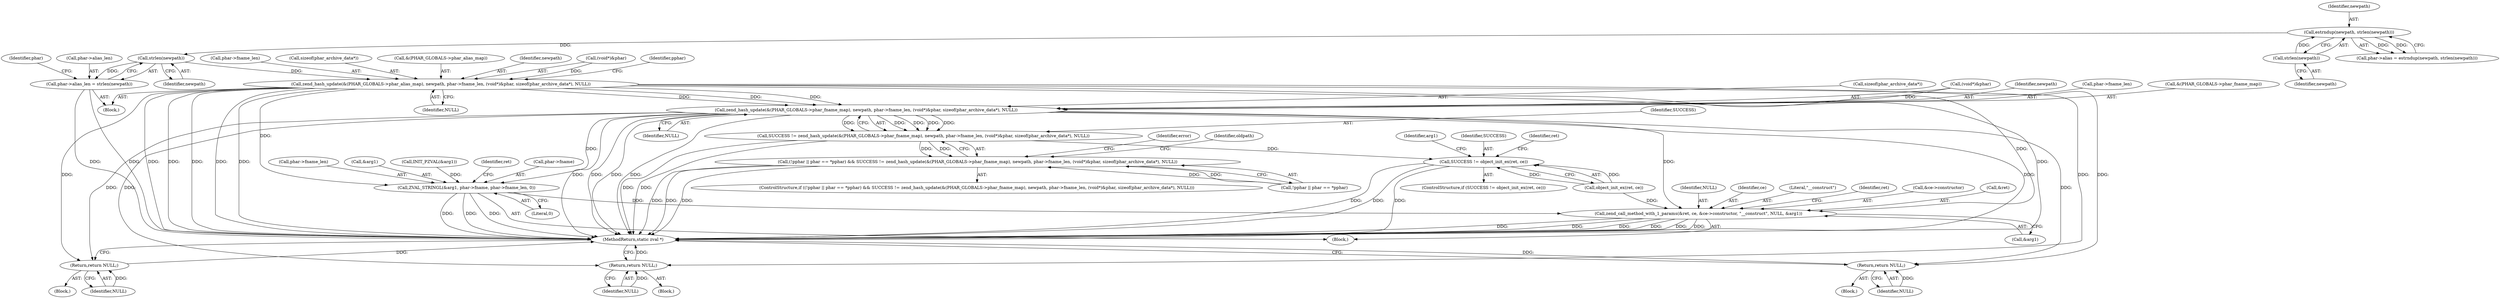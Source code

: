 digraph "0_php_b2cf3f064b8f5efef89bb084521b61318c71781b@API" {
"1000550" [label="(Call,strlen(newpath))"];
"1000542" [label="(Call,estrndup(newpath, strlen(newpath)))"];
"1000544" [label="(Call,strlen(newpath))"];
"1000546" [label="(Call,phar->alias_len = strlen(newpath))"];
"1000557" [label="(Call,zend_hash_update(&(PHAR_GLOBALS->phar_alias_map), newpath, phar->fname_len, (void*)&phar, sizeof(phar_archive_data*), NULL))"];
"1000601" [label="(Call,zend_hash_update(&(PHAR_GLOBALS->phar_fname_map), newpath, phar->fname_len, (void*)&phar, sizeof(phar_archive_data*), NULL))"];
"1000599" [label="(Call,SUCCESS != zend_hash_update(&(PHAR_GLOBALS->phar_fname_map), newpath, phar->fname_len, (void*)&phar, sizeof(phar_archive_data*), NULL))"];
"1000591" [label="(Call,(!pphar || phar == *pphar) && SUCCESS != zend_hash_update(&(PHAR_GLOBALS->phar_fname_map), newpath, phar->fname_len, (void*)&phar, sizeof(phar_archive_data*), NULL))"];
"1000649" [label="(Call,SUCCESS != object_init_ex(ret, ce))"];
"1000620" [label="(Return,return NULL;)"];
"1000629" [label="(Return,return NULL;)"];
"1000657" [label="(Return,return NULL;)"];
"1000662" [label="(Call,ZVAL_STRINGL(&arg1, phar->fname, phar->fname_len, 0))"];
"1000672" [label="(Call,zend_call_method_with_1_params(&ret, ce, &ce->constructor, \"__construct\", NULL, &arg1))"];
"1000654" [label="(Block,)"];
"1000547" [label="(Call,phar->alias_len)"];
"1000591" [label="(Call,(!pphar || phar == *pphar) && SUCCESS != zend_hash_update(&(PHAR_GLOBALS->phar_fname_map), newpath, phar->fname_len, (void*)&phar, sizeof(phar_archive_data*), NULL))"];
"1000543" [label="(Identifier,newpath)"];
"1000601" [label="(Call,zend_hash_update(&(PHAR_GLOBALS->phar_fname_map), newpath, phar->fname_len, (void*)&phar, sizeof(phar_archive_data*), NULL))"];
"1000648" [label="(ControlStructure,if (SUCCESS != object_init_ex(ret, ce)))"];
"1000674" [label="(Identifier,ret)"];
"1000545" [label="(Identifier,newpath)"];
"1000682" [label="(Call,&arg1)"];
"1000617" [label="(Block,)"];
"1000630" [label="(Identifier,NULL)"];
"1000570" [label="(Call,sizeof(phar_archive_data*))"];
"1000676" [label="(Call,&ce->constructor)"];
"1000673" [label="(Call,&ret)"];
"1000623" [label="(Identifier,error)"];
"1000665" [label="(Call,phar->fname)"];
"1000681" [label="(Identifier,NULL)"];
"1000662" [label="(Call,ZVAL_STRINGL(&arg1, phar->fname, phar->fname_len, 0))"];
"1000599" [label="(Call,SUCCESS != zend_hash_update(&(PHAR_GLOBALS->phar_fname_map), newpath, phar->fname_len, (void*)&phar, sizeof(phar_archive_data*), NULL))"];
"1000614" [label="(Call,sizeof(phar_archive_data*))"];
"1000610" [label="(Call,(void*)&phar)"];
"1000558" [label="(Call,&(PHAR_GLOBALS->phar_alias_map))"];
"1000657" [label="(Return,return NULL;)"];
"1000616" [label="(Identifier,NULL)"];
"1000562" [label="(Identifier,newpath)"];
"1000566" [label="(Call,(void*)&phar)"];
"1000606" [label="(Identifier,newpath)"];
"1000607" [label="(Call,phar->fname_len)"];
"1000542" [label="(Call,estrndup(newpath, strlen(newpath)))"];
"1000675" [label="(Identifier,ce)"];
"1000537" [label="(Block,)"];
"1000621" [label="(Identifier,NULL)"];
"1000551" [label="(Identifier,newpath)"];
"1000651" [label="(Call,object_init_ex(ret, ce))"];
"1000671" [label="(Literal,0)"];
"1000672" [label="(Call,zend_call_method_with_1_params(&ret, ce, &ce->constructor, \"__construct\", NULL, &arg1))"];
"1000554" [label="(Identifier,phar)"];
"1000649" [label="(Call,SUCCESS != object_init_ex(ret, ce))"];
"1000572" [label="(Identifier,NULL)"];
"1000620" [label="(Return,return NULL;)"];
"1000619" [label="(Identifier,oldpath)"];
"1000624" [label="(Block,)"];
"1000602" [label="(Call,&(PHAR_GLOBALS->phar_fname_map))"];
"1000680" [label="(Literal,\"__construct\")"];
"1000656" [label="(Identifier,ret)"];
"1000592" [label="(Call,!pphar || phar == *pphar)"];
"1000668" [label="(Call,phar->fname_len)"];
"1000538" [label="(Call,phar->alias = estrndup(newpath, strlen(newpath)))"];
"1000594" [label="(Identifier,pphar)"];
"1000685" [label="(Identifier,ret)"];
"1000661" [label="(Identifier,arg1)"];
"1000600" [label="(Identifier,SUCCESS)"];
"1000550" [label="(Call,strlen(newpath))"];
"1000546" [label="(Call,phar->alias_len = strlen(newpath))"];
"1000563" [label="(Call,phar->fname_len)"];
"1000106" [label="(Block,)"];
"1000590" [label="(ControlStructure,if ((!pphar || phar == *pphar) && SUCCESS != zend_hash_update(&(PHAR_GLOBALS->phar_fname_map), newpath, phar->fname_len, (void*)&phar, sizeof(phar_archive_data*), NULL)))"];
"1000650" [label="(Identifier,SUCCESS)"];
"1000629" [label="(Return,return NULL;)"];
"1000544" [label="(Call,strlen(newpath))"];
"1000658" [label="(Identifier,NULL)"];
"1000663" [label="(Call,&arg1)"];
"1000686" [label="(MethodReturn,static zval *)"];
"1000557" [label="(Call,zend_hash_update(&(PHAR_GLOBALS->phar_alias_map), newpath, phar->fname_len, (void*)&phar, sizeof(phar_archive_data*), NULL))"];
"1000659" [label="(Call,INIT_PZVAL(&arg1))"];
"1000550" -> "1000546"  [label="AST: "];
"1000550" -> "1000551"  [label="CFG: "];
"1000551" -> "1000550"  [label="AST: "];
"1000546" -> "1000550"  [label="CFG: "];
"1000550" -> "1000546"  [label="DDG: "];
"1000542" -> "1000550"  [label="DDG: "];
"1000550" -> "1000557"  [label="DDG: "];
"1000542" -> "1000538"  [label="AST: "];
"1000542" -> "1000544"  [label="CFG: "];
"1000543" -> "1000542"  [label="AST: "];
"1000544" -> "1000542"  [label="AST: "];
"1000538" -> "1000542"  [label="CFG: "];
"1000542" -> "1000538"  [label="DDG: "];
"1000542" -> "1000538"  [label="DDG: "];
"1000544" -> "1000542"  [label="DDG: "];
"1000544" -> "1000545"  [label="CFG: "];
"1000545" -> "1000544"  [label="AST: "];
"1000546" -> "1000537"  [label="AST: "];
"1000547" -> "1000546"  [label="AST: "];
"1000554" -> "1000546"  [label="CFG: "];
"1000546" -> "1000686"  [label="DDG: "];
"1000546" -> "1000686"  [label="DDG: "];
"1000557" -> "1000537"  [label="AST: "];
"1000557" -> "1000572"  [label="CFG: "];
"1000558" -> "1000557"  [label="AST: "];
"1000562" -> "1000557"  [label="AST: "];
"1000563" -> "1000557"  [label="AST: "];
"1000566" -> "1000557"  [label="AST: "];
"1000570" -> "1000557"  [label="AST: "];
"1000572" -> "1000557"  [label="AST: "];
"1000594" -> "1000557"  [label="CFG: "];
"1000557" -> "1000686"  [label="DDG: "];
"1000557" -> "1000686"  [label="DDG: "];
"1000557" -> "1000686"  [label="DDG: "];
"1000557" -> "1000686"  [label="DDG: "];
"1000557" -> "1000686"  [label="DDG: "];
"1000557" -> "1000686"  [label="DDG: "];
"1000566" -> "1000557"  [label="DDG: "];
"1000557" -> "1000601"  [label="DDG: "];
"1000557" -> "1000601"  [label="DDG: "];
"1000557" -> "1000601"  [label="DDG: "];
"1000557" -> "1000620"  [label="DDG: "];
"1000557" -> "1000629"  [label="DDG: "];
"1000557" -> "1000657"  [label="DDG: "];
"1000557" -> "1000662"  [label="DDG: "];
"1000557" -> "1000672"  [label="DDG: "];
"1000601" -> "1000599"  [label="AST: "];
"1000601" -> "1000616"  [label="CFG: "];
"1000602" -> "1000601"  [label="AST: "];
"1000606" -> "1000601"  [label="AST: "];
"1000607" -> "1000601"  [label="AST: "];
"1000610" -> "1000601"  [label="AST: "];
"1000614" -> "1000601"  [label="AST: "];
"1000616" -> "1000601"  [label="AST: "];
"1000599" -> "1000601"  [label="CFG: "];
"1000601" -> "1000686"  [label="DDG: "];
"1000601" -> "1000686"  [label="DDG: "];
"1000601" -> "1000686"  [label="DDG: "];
"1000601" -> "1000686"  [label="DDG: "];
"1000601" -> "1000686"  [label="DDG: "];
"1000601" -> "1000599"  [label="DDG: "];
"1000601" -> "1000599"  [label="DDG: "];
"1000601" -> "1000599"  [label="DDG: "];
"1000601" -> "1000599"  [label="DDG: "];
"1000601" -> "1000599"  [label="DDG: "];
"1000610" -> "1000601"  [label="DDG: "];
"1000601" -> "1000620"  [label="DDG: "];
"1000601" -> "1000629"  [label="DDG: "];
"1000601" -> "1000657"  [label="DDG: "];
"1000601" -> "1000662"  [label="DDG: "];
"1000601" -> "1000672"  [label="DDG: "];
"1000599" -> "1000591"  [label="AST: "];
"1000600" -> "1000599"  [label="AST: "];
"1000591" -> "1000599"  [label="CFG: "];
"1000599" -> "1000686"  [label="DDG: "];
"1000599" -> "1000686"  [label="DDG: "];
"1000599" -> "1000591"  [label="DDG: "];
"1000599" -> "1000591"  [label="DDG: "];
"1000599" -> "1000649"  [label="DDG: "];
"1000591" -> "1000590"  [label="AST: "];
"1000591" -> "1000592"  [label="CFG: "];
"1000592" -> "1000591"  [label="AST: "];
"1000619" -> "1000591"  [label="CFG: "];
"1000623" -> "1000591"  [label="CFG: "];
"1000591" -> "1000686"  [label="DDG: "];
"1000591" -> "1000686"  [label="DDG: "];
"1000591" -> "1000686"  [label="DDG: "];
"1000592" -> "1000591"  [label="DDG: "];
"1000592" -> "1000591"  [label="DDG: "];
"1000649" -> "1000648"  [label="AST: "];
"1000649" -> "1000651"  [label="CFG: "];
"1000650" -> "1000649"  [label="AST: "];
"1000651" -> "1000649"  [label="AST: "];
"1000656" -> "1000649"  [label="CFG: "];
"1000661" -> "1000649"  [label="CFG: "];
"1000649" -> "1000686"  [label="DDG: "];
"1000649" -> "1000686"  [label="DDG: "];
"1000649" -> "1000686"  [label="DDG: "];
"1000651" -> "1000649"  [label="DDG: "];
"1000651" -> "1000649"  [label="DDG: "];
"1000620" -> "1000617"  [label="AST: "];
"1000620" -> "1000621"  [label="CFG: "];
"1000621" -> "1000620"  [label="AST: "];
"1000686" -> "1000620"  [label="CFG: "];
"1000620" -> "1000686"  [label="DDG: "];
"1000621" -> "1000620"  [label="DDG: "];
"1000629" -> "1000624"  [label="AST: "];
"1000629" -> "1000630"  [label="CFG: "];
"1000630" -> "1000629"  [label="AST: "];
"1000686" -> "1000629"  [label="CFG: "];
"1000629" -> "1000686"  [label="DDG: "];
"1000630" -> "1000629"  [label="DDG: "];
"1000657" -> "1000654"  [label="AST: "];
"1000657" -> "1000658"  [label="CFG: "];
"1000658" -> "1000657"  [label="AST: "];
"1000686" -> "1000657"  [label="CFG: "];
"1000657" -> "1000686"  [label="DDG: "];
"1000658" -> "1000657"  [label="DDG: "];
"1000662" -> "1000106"  [label="AST: "];
"1000662" -> "1000671"  [label="CFG: "];
"1000663" -> "1000662"  [label="AST: "];
"1000665" -> "1000662"  [label="AST: "];
"1000668" -> "1000662"  [label="AST: "];
"1000671" -> "1000662"  [label="AST: "];
"1000674" -> "1000662"  [label="CFG: "];
"1000662" -> "1000686"  [label="DDG: "];
"1000662" -> "1000686"  [label="DDG: "];
"1000662" -> "1000686"  [label="DDG: "];
"1000659" -> "1000662"  [label="DDG: "];
"1000662" -> "1000672"  [label="DDG: "];
"1000672" -> "1000106"  [label="AST: "];
"1000672" -> "1000682"  [label="CFG: "];
"1000673" -> "1000672"  [label="AST: "];
"1000675" -> "1000672"  [label="AST: "];
"1000676" -> "1000672"  [label="AST: "];
"1000680" -> "1000672"  [label="AST: "];
"1000681" -> "1000672"  [label="AST: "];
"1000682" -> "1000672"  [label="AST: "];
"1000685" -> "1000672"  [label="CFG: "];
"1000672" -> "1000686"  [label="DDG: "];
"1000672" -> "1000686"  [label="DDG: "];
"1000672" -> "1000686"  [label="DDG: "];
"1000672" -> "1000686"  [label="DDG: "];
"1000672" -> "1000686"  [label="DDG: "];
"1000672" -> "1000686"  [label="DDG: "];
"1000651" -> "1000672"  [label="DDG: "];
}
